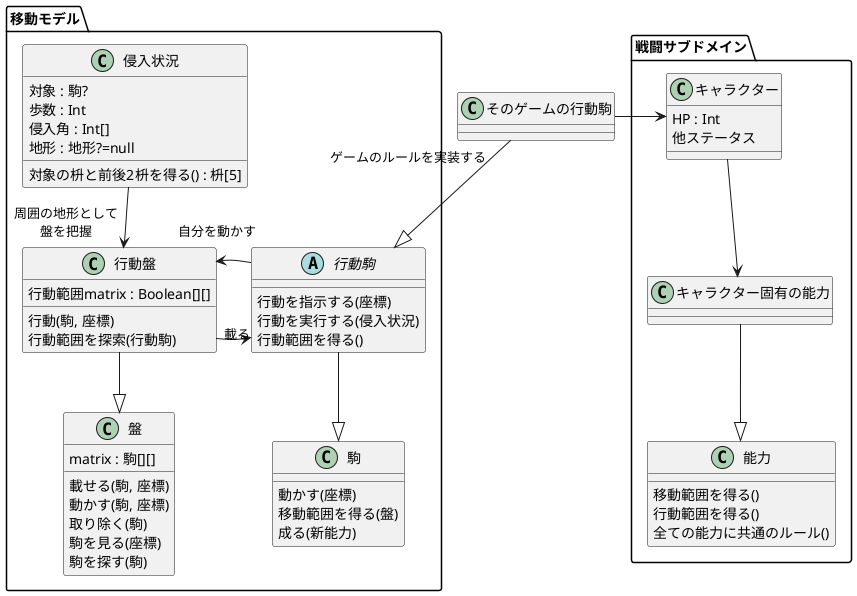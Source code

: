 @startuml

package 移動モデル {

class 盤{
matrix : 駒[][]
載せる(駒, 座標)
動かす(駒, 座標)
取り除く(駒)
駒を見る(座標)
駒を探す(駒)
}
class 駒{
動かす(座標)
移動範囲を得る(盤)
成る(新能力)
}

abstract 行動駒{
行動を指示する(座標)
行動を実行する(侵入状況)
行動範囲を得る()
}
class 行動盤{
行動範囲matrix : Boolean[][]
行動(駒, 座標)
行動範囲を探索(行動駒)
}
class 侵入状況{
対象 : 駒?
 歩数 : Int
  侵入角 : Int[]
   地形 : 地形?=null
   対象の枡と前後2枡を得る() : 枡[5]
}
}
class そのゲームの行動駒{
}
package 戦闘サブドメイン {
    class キャラクター{
    HP : Int
    他ステータス
    }

    class キャラクター固有の能力

    class 能力{
    移動範囲を得る()
    行動範囲を得る()
    全ての能力に共通のルール()
    }

}


そのゲームの行動駒 "ゲームのルールを実装する" --|> 行動駒
行動盤 -right-> "載る" 行動駒
行動駒 -left-> "自分を動かす" 行動盤
'駒 -right->  能力
'人 "動かす　" --> 行動駒
'人  "俯瞰する" --> 行動盤
行動駒 -down-|>  駒
行動盤 -down-|>  盤
侵入状況 --> "周囲の地形として\n盤を把握" 行動盤
キャラクター --> キャラクター固有の能力
キャラクター固有の能力 --|> 能力
そのゲームの行動駒 -right-> キャラクター
@enduml